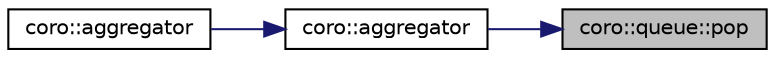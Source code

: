 digraph "coro::queue::pop"
{
 // LATEX_PDF_SIZE
  edge [fontname="Helvetica",fontsize="10",labelfontname="Helvetica",labelfontsize="10"];
  node [fontname="Helvetica",fontsize="10",shape=record];
  rankdir="RL";
  Node1 [label="coro::queue::pop",height=0.2,width=0.4,color="black", fillcolor="grey75", style="filled", fontcolor="black",tooltip="Pop the items."];
  Node1 -> Node2 [dir="back",color="midnightblue",fontsize="10",style="solid",fontname="Helvetica"];
  Node2 [label="coro::aggregator",height=0.2,width=0.4,color="black", fillcolor="white", style="filled",URL="$group__tools_gadbe8227779ecbcddfb6cb148f50b61a8.html#gadbe8227779ecbcddfb6cb148f50b61a8",tooltip="Construct generator which aggregates results of multiple generators."];
  Node2 -> Node3 [dir="back",color="midnightblue",fontsize="10",style="solid",fontname="Helvetica"];
  Node3 [label="coro::aggregator",height=0.2,width=0.4,color="black", fillcolor="white", style="filled",URL="$group__tools_gaaab2245d8eb8ac8b8df848532ddfc497.html#gaaab2245d8eb8ac8b8df848532ddfc497",tooltip="Construct generator which aggregates results of multiple generators."];
}
